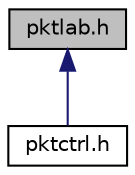 digraph "pktlab.h"
{
 // LATEX_PDF_SIZE
  edge [fontname="Helvetica",fontsize="10",labelfontname="Helvetica",labelfontsize="10"];
  node [fontname="Helvetica",fontsize="10",shape=record];
  Node1 [label="pktlab.h",height=0.2,width=0.4,color="black", fillcolor="grey75", style="filled", fontcolor="black",tooltip="General utilities for pktlab."];
  Node1 -> Node2 [dir="back",color="midnightblue",fontsize="10",style="solid",fontname="Helvetica"];
  Node2 [label="pktctrl.h",height=0.2,width=0.4,color="black", fillcolor="white", style="filled",URL="$pktctrl_8h.html",tooltip="The pktlab pktctrl module."];
}
